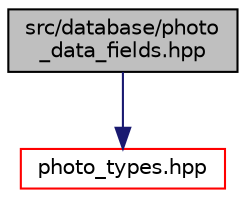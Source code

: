 digraph "src/database/photo_data_fields.hpp"
{
 // LATEX_PDF_SIZE
  edge [fontname="Helvetica",fontsize="10",labelfontname="Helvetica",labelfontsize="10"];
  node [fontname="Helvetica",fontsize="10",shape=record];
  Node1 [label="src/database/photo\l_data_fields.hpp",height=0.2,width=0.4,color="black", fillcolor="grey75", style="filled", fontcolor="black",tooltip=" "];
  Node1 -> Node2 [color="midnightblue",fontsize="10",style="solid",fontname="Helvetica"];
  Node2 [label="photo_types.hpp",height=0.2,width=0.4,color="red", fillcolor="white", style="filled",URL="$photo__types_8hpp.html",tooltip=" "];
}
